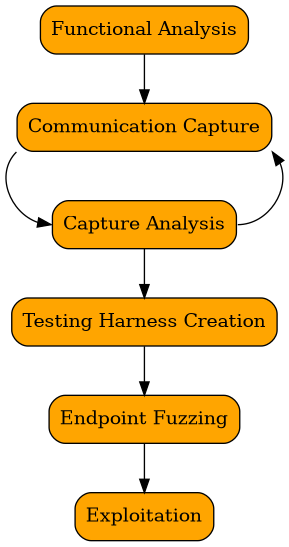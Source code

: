 @startuml
digraph G {
    node [
        shape = record, 
        fillcolor = Orange, 
        style = "filled, rounded",
        ]
        
    1 [label = "Functional Analysis"]
    2 [label = "Communication Capture"]
    3 [label = "Capture Analysis"]
    4 [label = "Testing Harness Creation"]
    5 [label = "Endpoint Fuzzing"]
    6 [label = "Exploitation"]

    1 -> 2 
    2:sw -> 3:w 
    3:e -> 2:se 
    3 -> 4 -> 5 -> 6
}
@enduml

